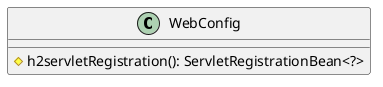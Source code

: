 @startuml WebConfig
class WebConfig {
 # h2servletRegistration(): ServletRegistrationBean<?>
}

@enduml